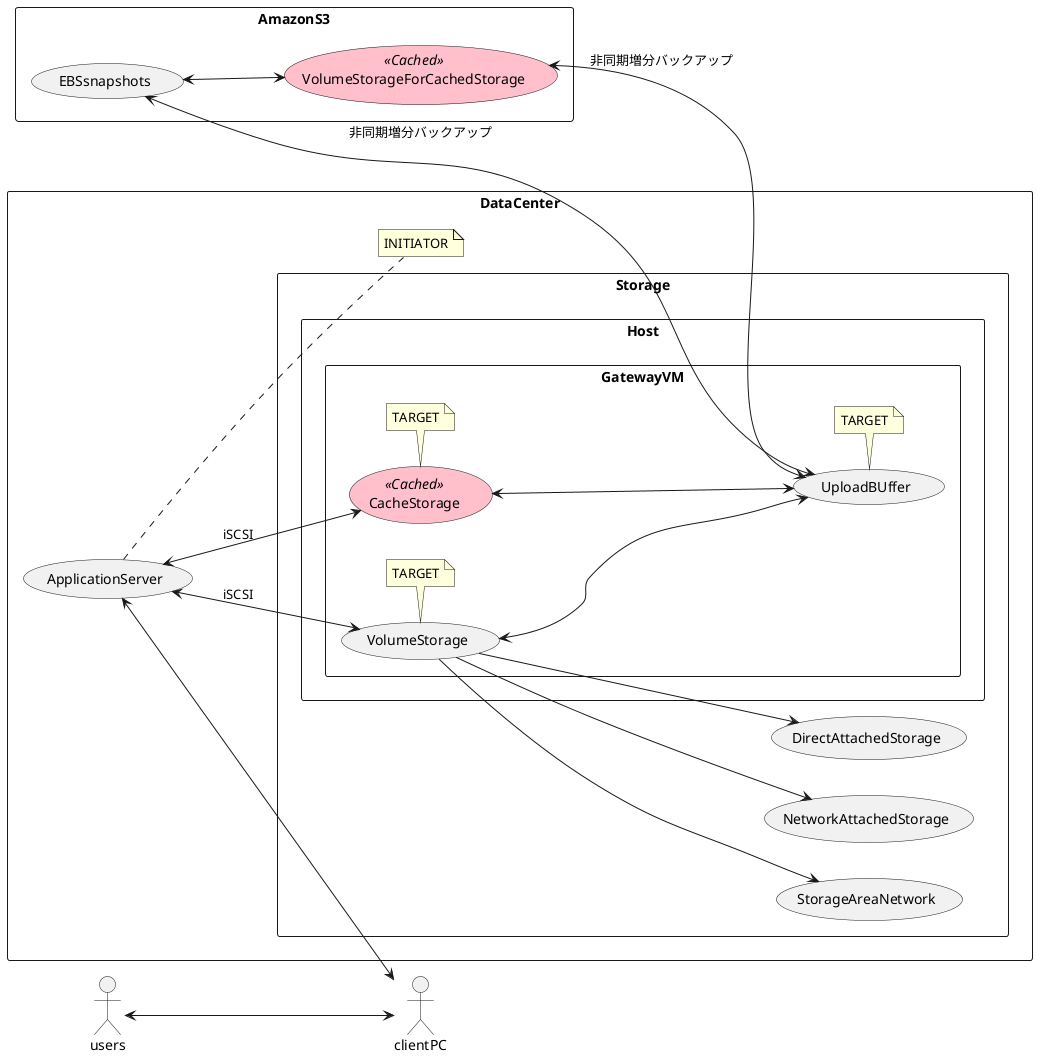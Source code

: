 @startuml
left to right direction

skinparam usecase {
  BackgroundCOlor<< Cached >> Pink
}
actor users
actor clientPC

users <--> clientPC

rectangle DataCenter {
  usecase ApplicationServer
  note right:INITIATOR



rectangle Storage{
  usecase StorageAreaNetwork
  usecase NetworkAttachedStorage
  usecase DirectAttachedStorage
  rectangle Host {
    rectangle GatewayVM {
      usecase VolumeStorage
      note bottom:TARGET
      usecase UploadBUffer
      note bottom:TARGET
      usecase CacheStorage<< Cached >>
      note bottom:TARGET
    }
    ApplicationServer <--> clientPC
    ApplicationServer <--> VolumeStorage:iSCSI
    ApplicationServer <--> CacheStorage:iSCSI
    VolumeStorage <--> UploadBUffer
    CacheStorage <--> UploadBUffer
  }
}
VolumeStorage --> StorageAreaNetwork
VolumeStorage --> NetworkAttachedStorage
VolumeStorage --> DirectAttachedStorage


}

rectangle AmazonS3{
  usecase VolumeStorageForCachedStorage<< Cached >>
  usecase EBSsnapshots
  EBSsnapshots <--> UploadBUffer:非同期増分バックアップ
  EBSsnapshots <--> VolumeStorageForCachedStorage
  VolumeStorageForCachedStorage <--> UploadBUffer:非同期増分バックアップ
}
@enduml
